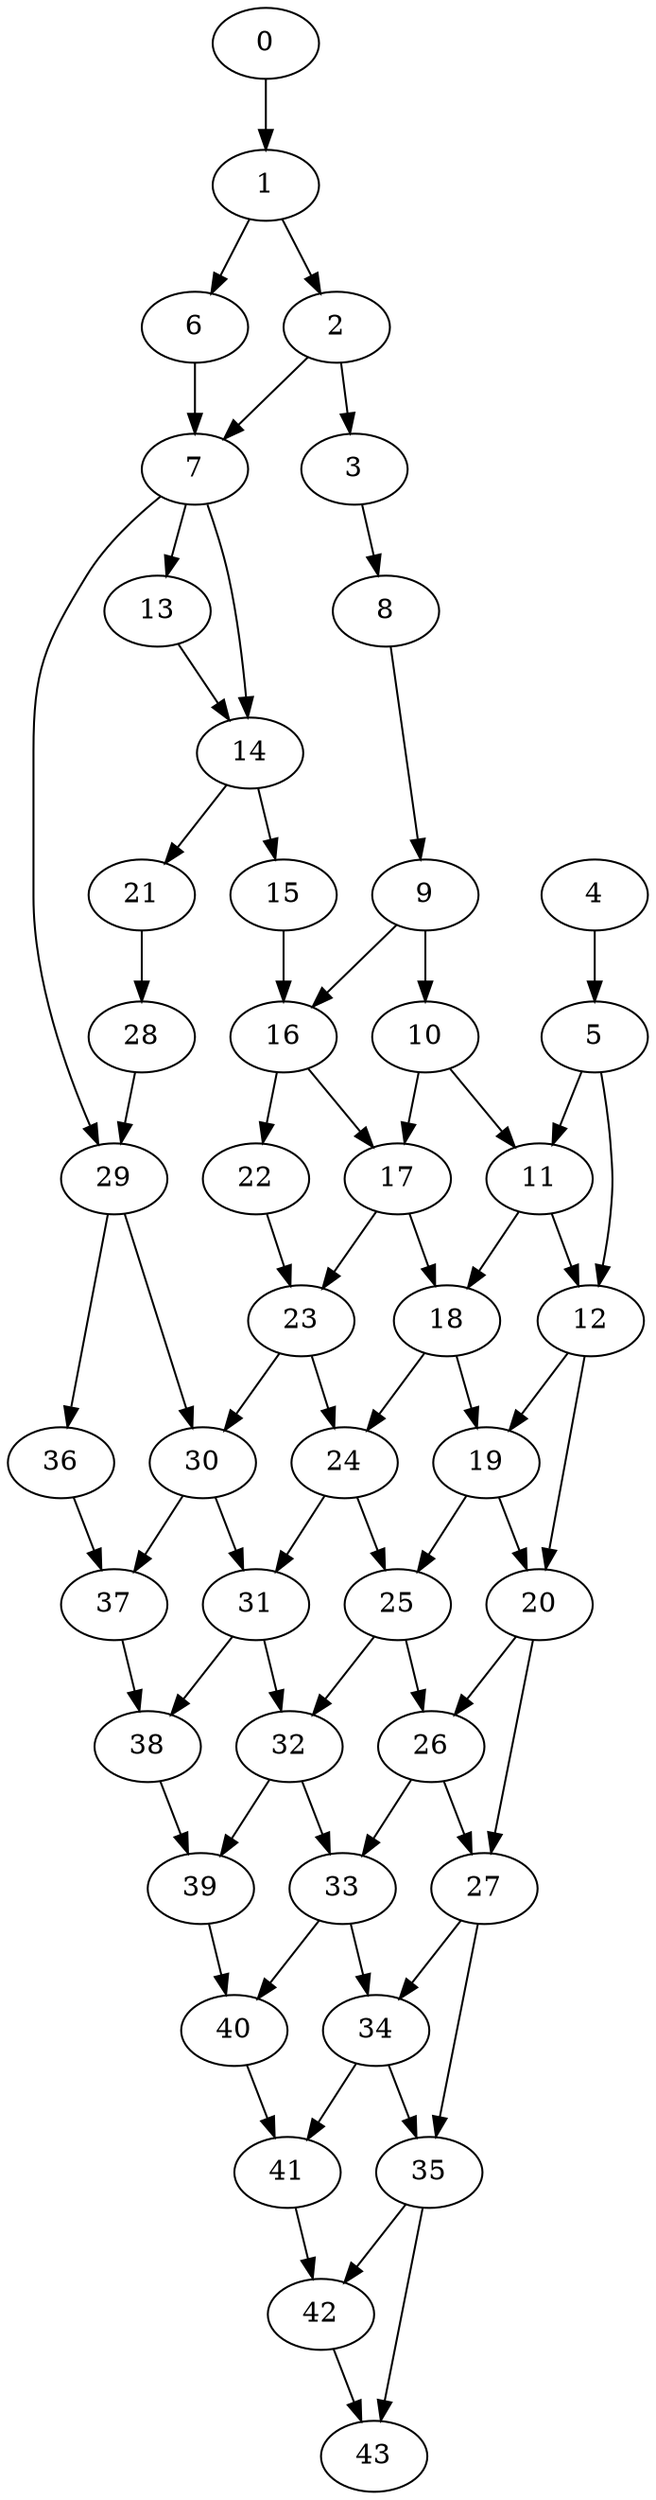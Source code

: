 digraph G {
7 -> 29
0 -> 1 -> 6
1 -> 2 -> 7
2 -> 3
3 -> 8
4 -> 5 -> 11
5 -> 12
6 -> 7 -> 13
7 -> 14
8 -> 9 -> 16
9 -> 10 -> 17
10 -> 11 -> 18
11 -> 12 -> 19
12 -> 20
13 -> 14 -> 21
14 -> 15
15 -> 16 -> 22
16 -> 17 -> 23
17 -> 18 -> 24
18 -> 19 -> 25
19 -> 20 -> 26
20 -> 27
21 -> 28
22 -> 23 -> 30
23 -> 24 -> 31
24 -> 25 -> 32
25 -> 26 -> 33
26 -> 27 -> 34
27 -> 35
28 -> 29 -> 36
29 -> 30 -> 37
30 -> 31 -> 38
31 -> 32 -> 39
32 -> 33 -> 40
33 -> 34 -> 41
34 -> 35 -> 42
35 -> 43
36 -> 37
37 -> 38
38 -> 39
39 -> 40
40 -> 41
41 -> 42
42 -> 43
43}